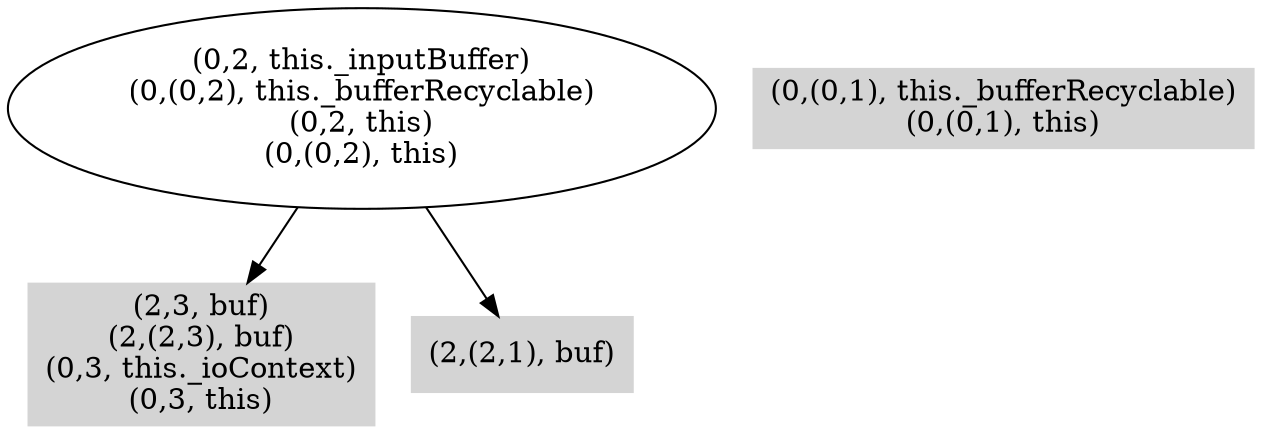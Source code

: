 digraph { 
37 [shape=box,style=filled,color=".0 .0 .83",label="(2,3, buf)\n(2,(2,3), buf)\n(0,3, this._ioContext)\n(0,3, this)"];
38 [shape=box,style=filled,color=".0 .0 .83",label="(2,(2,1), buf)"];
39 [label="(0,2, this._inputBuffer)\n(0,(0,2), this._bufferRecyclable)\n(0,2, this)\n(0,(0,2), this)"];
40 [shape=box,style=filled,color=".0 .0 .83",label="(0,(0,1), this._bufferRecyclable)\n(0,(0,1), this)"];
39 -> 37;
39 -> 38;
}